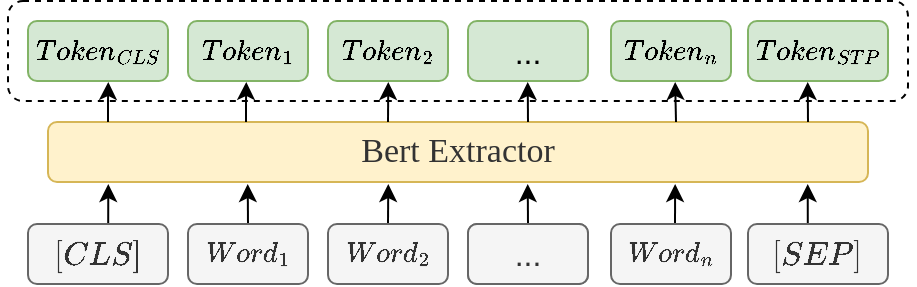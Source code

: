 <mxfile version="23.1.5" type="device">
  <diagram name="第 1 页" id="6eFxYo2lMurDes4MPCwf">
    <mxGraphModel dx="814" dy="676" grid="1" gridSize="10" guides="1" tooltips="1" connect="0" arrows="1" fold="1" page="1" pageScale="1" pageWidth="850" pageHeight="1100" math="1" shadow="0">
      <root>
        <mxCell id="0" />
        <mxCell id="1" parent="0" />
        <mxCell id="oSs3XVTX9BOjONC_y5qO-43" value="" style="rounded=1;whiteSpace=wrap;html=1;fillColor=none;dashed=1;" parent="1" vertex="1">
          <mxGeometry x="110" y="368.5" width="450" height="50" as="geometry" />
        </mxCell>
        <mxCell id="oSs3XVTX9BOjONC_y5qO-2" style="edgeStyle=orthogonalEdgeStyle;rounded=0;orthogonalLoop=1;jettySize=auto;html=1;exitX=0.5;exitY=0;exitDx=0;exitDy=0;" parent="1" source="oSs3XVTX9BOjONC_y5qO-3" edge="1">
          <mxGeometry relative="1" as="geometry">
            <mxPoint x="160.143" y="460" as="targetPoint" />
          </mxGeometry>
        </mxCell>
        <mxCell id="oSs3XVTX9BOjONC_y5qO-3" value="&lt;font face=&quot;Times New Roman&quot; style=&quot;font-size: 16px;&quot;&gt;$$[CLS]$$&lt;/font&gt;" style="rounded=1;whiteSpace=wrap;html=1;fillColor=#f5f5f5;fontColor=#333333;strokeColor=#666666;" parent="1" vertex="1">
          <mxGeometry x="120" y="480" width="70" height="30" as="geometry" />
        </mxCell>
        <mxCell id="oSs3XVTX9BOjONC_y5qO-4" style="edgeStyle=orthogonalEdgeStyle;rounded=0;orthogonalLoop=1;jettySize=auto;html=1;exitX=0.5;exitY=0;exitDx=0;exitDy=0;" parent="1" edge="1">
          <mxGeometry relative="1" as="geometry">
            <mxPoint x="229.857" y="460" as="targetPoint" />
            <mxPoint x="230" y="480" as="sourcePoint" />
          </mxGeometry>
        </mxCell>
        <mxCell id="oSs3XVTX9BOjONC_y5qO-6" style="edgeStyle=orthogonalEdgeStyle;rounded=0;orthogonalLoop=1;jettySize=auto;html=1;exitX=0.5;exitY=0;exitDx=0;exitDy=0;" parent="1" edge="1">
          <mxGeometry relative="1" as="geometry">
            <mxPoint x="300.143" y="460" as="targetPoint" />
            <mxPoint x="300" y="480" as="sourcePoint" />
          </mxGeometry>
        </mxCell>
        <mxCell id="oSs3XVTX9BOjONC_y5qO-8" style="edgeStyle=orthogonalEdgeStyle;rounded=0;orthogonalLoop=1;jettySize=auto;html=1;exitX=0.5;exitY=0;exitDx=0;exitDy=0;" parent="1" source="oSs3XVTX9BOjONC_y5qO-9" edge="1">
          <mxGeometry relative="1" as="geometry">
            <mxPoint x="369.857" y="460" as="targetPoint" />
          </mxGeometry>
        </mxCell>
        <mxCell id="oSs3XVTX9BOjONC_y5qO-9" value="&lt;font face=&quot;Times New Roman&quot; style=&quot;font-size: 16px;&quot;&gt;...&lt;/font&gt;" style="rounded=1;whiteSpace=wrap;html=1;fillColor=#f5f5f5;fontColor=#333333;strokeColor=#666666;" parent="1" vertex="1">
          <mxGeometry x="340" y="480" width="60" height="30" as="geometry" />
        </mxCell>
        <mxCell id="oSs3XVTX9BOjONC_y5qO-10" style="edgeStyle=orthogonalEdgeStyle;rounded=0;orthogonalLoop=1;jettySize=auto;html=1;exitX=0.5;exitY=0;exitDx=0;exitDy=0;" parent="1" edge="1">
          <mxGeometry relative="1" as="geometry">
            <mxPoint x="443.571" y="460" as="targetPoint" />
            <mxPoint x="443.5" y="480" as="sourcePoint" />
          </mxGeometry>
        </mxCell>
        <mxCell id="oSs3XVTX9BOjONC_y5qO-12" style="edgeStyle=orthogonalEdgeStyle;rounded=0;orthogonalLoop=1;jettySize=auto;html=1;exitX=0.5;exitY=0;exitDx=0;exitDy=0;" parent="1" source="oSs3XVTX9BOjONC_y5qO-13" edge="1">
          <mxGeometry relative="1" as="geometry">
            <mxPoint x="509.857" y="460" as="targetPoint" />
          </mxGeometry>
        </mxCell>
        <mxCell id="oSs3XVTX9BOjONC_y5qO-13" value="&lt;font face=&quot;Times New Roman&quot; style=&quot;font-size: 16px;&quot;&gt;$$[SEP]$$&lt;/font&gt;" style="rounded=1;whiteSpace=wrap;html=1;fillColor=#f5f5f5;fontColor=#333333;strokeColor=#666666;" parent="1" vertex="1">
          <mxGeometry x="480" y="480" width="70" height="30" as="geometry" />
        </mxCell>
        <mxCell id="oSs3XVTX9BOjONC_y5qO-14" value="&lt;span style=&quot;color: rgb(51, 51, 51);&quot;&gt;&lt;font style=&quot;font-size: 17px;&quot; face=&quot;Times New Roman&quot;&gt;Bert Extractor&lt;/font&gt;&lt;/span&gt;" style="rounded=1;whiteSpace=wrap;html=1;fillColor=#fff2cc;strokeColor=#d6b656;" parent="1" vertex="1">
          <mxGeometry x="130" y="429" width="410" height="30" as="geometry" />
        </mxCell>
        <mxCell id="oSs3XVTX9BOjONC_y5qO-21" style="edgeStyle=orthogonalEdgeStyle;rounded=0;orthogonalLoop=1;jettySize=auto;html=1;exitX=0.5;exitY=0;exitDx=0;exitDy=0;" parent="1" edge="1">
          <mxGeometry relative="1" as="geometry">
            <mxPoint x="160.143" y="409" as="targetPoint" />
            <mxPoint x="160" y="429" as="sourcePoint" />
            <Array as="points">
              <mxPoint x="160" y="419" />
              <mxPoint x="160" y="419" />
            </Array>
          </mxGeometry>
        </mxCell>
        <mxCell id="oSs3XVTX9BOjONC_y5qO-22" style="edgeStyle=orthogonalEdgeStyle;rounded=0;orthogonalLoop=1;jettySize=auto;html=1;exitX=0.5;exitY=0;exitDx=0;exitDy=0;" parent="1" edge="1">
          <mxGeometry relative="1" as="geometry">
            <mxPoint x="229.143" y="409" as="targetPoint" />
            <mxPoint x="229" y="429" as="sourcePoint" />
            <Array as="points">
              <mxPoint x="229" y="419" />
              <mxPoint x="229" y="419" />
            </Array>
          </mxGeometry>
        </mxCell>
        <mxCell id="oSs3XVTX9BOjONC_y5qO-23" style="edgeStyle=orthogonalEdgeStyle;rounded=0;orthogonalLoop=1;jettySize=auto;html=1;exitX=0.5;exitY=0;exitDx=0;exitDy=0;" parent="1" edge="1">
          <mxGeometry relative="1" as="geometry">
            <mxPoint x="300.143" y="409" as="targetPoint" />
            <mxPoint x="300" y="429" as="sourcePoint" />
          </mxGeometry>
        </mxCell>
        <mxCell id="oSs3XVTX9BOjONC_y5qO-24" style="edgeStyle=orthogonalEdgeStyle;rounded=0;orthogonalLoop=1;jettySize=auto;html=1;exitX=0.5;exitY=0;exitDx=0;exitDy=0;" parent="1" edge="1">
          <mxGeometry relative="1" as="geometry">
            <mxPoint x="369.857" y="409" as="targetPoint" />
            <mxPoint x="370" y="429" as="sourcePoint" />
          </mxGeometry>
        </mxCell>
        <mxCell id="oSs3XVTX9BOjONC_y5qO-25" style="edgeStyle=orthogonalEdgeStyle;rounded=0;orthogonalLoop=1;jettySize=auto;html=1;exitX=0.5;exitY=0;exitDx=0;exitDy=0;" parent="1" edge="1">
          <mxGeometry relative="1" as="geometry">
            <mxPoint x="443.571" y="409" as="targetPoint" />
            <mxPoint x="444" y="429" as="sourcePoint" />
          </mxGeometry>
        </mxCell>
        <mxCell id="oSs3XVTX9BOjONC_y5qO-26" style="edgeStyle=orthogonalEdgeStyle;rounded=0;orthogonalLoop=1;jettySize=auto;html=1;exitX=0.5;exitY=0;exitDx=0;exitDy=0;" parent="1" edge="1">
          <mxGeometry relative="1" as="geometry">
            <mxPoint x="509.857" y="409" as="targetPoint" />
            <mxPoint x="510" y="429" as="sourcePoint" />
          </mxGeometry>
        </mxCell>
        <mxCell id="oSs3XVTX9BOjONC_y5qO-29" value="$$Word_1$$" style="rounded=1;whiteSpace=wrap;html=1;fillColor=#f5f5f5;fontColor=#333333;strokeColor=#666666;" parent="1" vertex="1">
          <mxGeometry x="200" y="480" width="60" height="30" as="geometry" />
        </mxCell>
        <mxCell id="oSs3XVTX9BOjONC_y5qO-30" value="$$Word_2$$" style="rounded=1;whiteSpace=wrap;html=1;fillColor=#f5f5f5;fontColor=#333333;strokeColor=#666666;" parent="1" vertex="1">
          <mxGeometry x="270" y="480" width="60" height="30" as="geometry" />
        </mxCell>
        <mxCell id="oSs3XVTX9BOjONC_y5qO-31" value="$$Word_n$$" style="rounded=1;whiteSpace=wrap;html=1;fillColor=#f5f5f5;fontColor=#333333;strokeColor=#666666;" parent="1" vertex="1">
          <mxGeometry x="411.5" y="480" width="60" height="30" as="geometry" />
        </mxCell>
        <mxCell id="oSs3XVTX9BOjONC_y5qO-34" value="&lt;font style=&quot;font-size: 16px;&quot;&gt;...&lt;/font&gt;" style="rounded=1;whiteSpace=wrap;html=1;fillColor=#f5f5f5;fontColor=#333333;strokeColor=#666666;" parent="1" vertex="1">
          <mxGeometry x="340" y="480" width="60" height="30" as="geometry" />
        </mxCell>
        <mxCell id="oSs3XVTX9BOjONC_y5qO-35" value="$$Token_n$$" style="rounded=1;whiteSpace=wrap;html=1;fillColor=#d5e8d4;strokeColor=#82b366;" parent="1" vertex="1">
          <mxGeometry x="411.5" y="378.5" width="60" height="30" as="geometry" />
        </mxCell>
        <mxCell id="oSs3XVTX9BOjONC_y5qO-36" value="&lt;font style=&quot;font-size: 16px;&quot;&gt;...&lt;/font&gt;" style="rounded=1;whiteSpace=wrap;html=1;fillColor=#d5e8d4;strokeColor=#82b366;" parent="1" vertex="1">
          <mxGeometry x="340" y="378.5" width="60" height="30" as="geometry" />
        </mxCell>
        <mxCell id="oSs3XVTX9BOjONC_y5qO-38" value="$$Token_2$$" style="rounded=1;whiteSpace=wrap;html=1;fillColor=#d5e8d4;strokeColor=#82b366;" parent="1" vertex="1">
          <mxGeometry x="270" y="378.5" width="60" height="30" as="geometry" />
        </mxCell>
        <mxCell id="oSs3XVTX9BOjONC_y5qO-39" value="$$Token_1$$" style="rounded=1;whiteSpace=wrap;html=1;fillColor=#d5e8d4;strokeColor=#82b366;" parent="1" vertex="1">
          <mxGeometry x="200" y="378.5" width="60" height="30" as="geometry" />
        </mxCell>
        <mxCell id="oSs3XVTX9BOjONC_y5qO-41" value="$$Token_{CLS}$$" style="rounded=1;whiteSpace=wrap;html=1;fillColor=#d5e8d4;strokeColor=#82b366;" parent="1" vertex="1">
          <mxGeometry x="120" y="378.5" width="70" height="30" as="geometry" />
        </mxCell>
        <mxCell id="oSs3XVTX9BOjONC_y5qO-42" value="$$Token_{STP}$$" style="rounded=1;whiteSpace=wrap;html=1;fillColor=#d5e8d4;strokeColor=#82b366;" parent="1" vertex="1">
          <mxGeometry x="480" y="378.5" width="70" height="30" as="geometry" />
        </mxCell>
      </root>
    </mxGraphModel>
  </diagram>
</mxfile>
